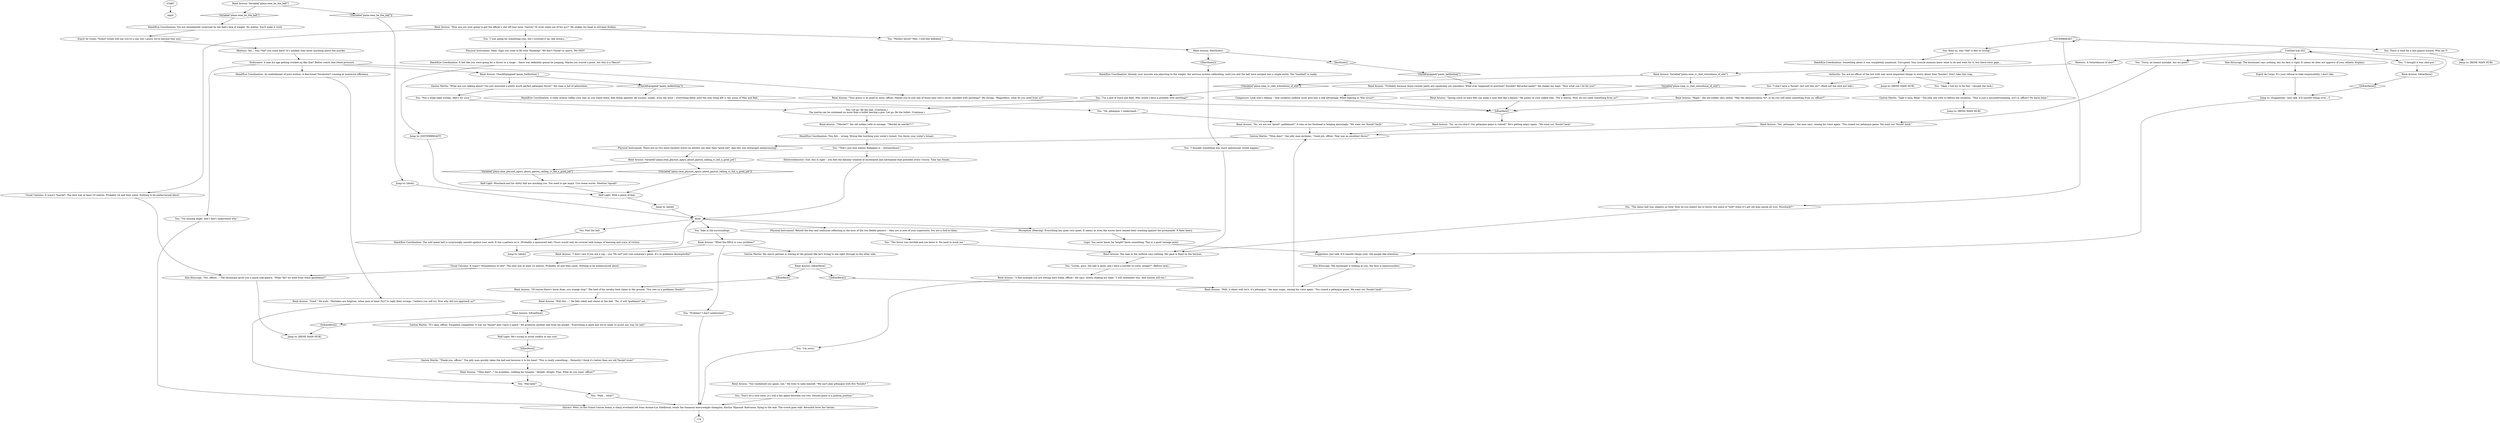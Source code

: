 # PLAZA / RENE PETANQUE
# René pétanque-ball RC.
# ==================================================
digraph G {
	  0 [label="START"];
	  1 [label="input"];
	  2 [label="Hand/Eye Coordination: Something about it was completely unnatural. Corrupted. Your muscle memory knew what to do and went for it, but there were gaps..."];
	  3 [label="René Arnoux: \"A fine example you are setting here today, officer.\" He says, slowly shaking his head. \"I will remember this. And Gaston will too.\""];
	  4 [label="Jump to: [Suggestion: \"Just talk. It'll smooth things over...\"]"];
	  5 [label="Esprit de Corps: It's your refusal to take responsibility I don't like."];
	  6 [label="René Arnoux: \"*Mon dieu*...\" he mumbles, rubbing his temples. \"Alright. Alright. Fine. What do you want, officer?\""];
	  7 [label="René Arnoux: Variable[\"plaza.rene_be_the_ball\"]"];
	  8 [label="Variable[\"plaza.rene_be_the_ball\"]", shape=diamond];
	  9 [label="!(Variable[\"plaza.rene_be_the_ball\"])", shape=diamond];
	  10 [label="You: \"Problem? I don't understand.\""];
	  11 [label="Hand/Eye Coordination: You are immediately surprised by the ball's lack of weight. No matter. You'll make it work."];
	  12 [label="You: \"Sorry, an honest mistake. Are we good?\""];
	  13 [label="Half Light: He's trying to avoid conflict at any cost."];
	  14 [label="You: \"I don't have a *boule*, but will this do?\" (Hold out the shot put ball.)"];
	  15 [label="ahub"];
	  16 [label="You: Feel the ball."];
	  17 [label="Jump to: [RENE MAIN HUB]"];
	  18 [label="René Arnoux: Variable[\"plaza.rene_physint_agnry_about_gaston_calling_rc_fail_a_good_job\"]"];
	  19 [label="Variable[\"plaza.rene_physint_agnry_about_gaston_calling_rc_fail_a_good_job\"]", shape=diamond];
	  20 [label="!(Variable[\"plaza.rene_physint_agnry_about_gaston_calling_rc_fail_a_good_job\"])", shape=diamond];
	  21 [label="Hand/Eye Coordination: It felt like you were going for a thrust or a lunge -- there was definitely gonna be jumping. Maybe you scored a point, but this is a *fiasco*."];
	  22 [label="You: \"I'm sensing anger. And I don't understand why.\""];
	  23 [label="You: \"The damn ball was slippery as fuck! How do you expect me to throw this piece of *shit* when it's got old man spunk all over, Mossback?!\""];
	  24 [label="You: \"I was going for something cool, but I screwed it up, like always...\""];
	  25 [label="René Arnoux: IsKimHere()"];
	  26 [label="IsKimHere()", shape=diamond];
	  27 [label="!(IsKimHere())", shape=diamond];
	  28 [label="Composure: Look who's talking -- that cockatoo uniform must give him a real advantage. When fighting in *the circus*."];
	  29 [label="Hand/Eye Coordination: The cold metal ball is surprisingly smooth against your neck. It has a pattern on it. (Probably a sponsored ball.) Yours would only be covered with bumps of learning and scars of victory."];
	  30 [label="You: \"Okay, I will try to fix this.\" (Accept the task.)"];
	  31 [label="You: \"Perfect throw? Well, I still feel defeated.\""];
	  32 [label="You: Take in the surroundings."];
	  33 [label="René Arnoux: HasShoes()"];
	  34 [label="HasShoes()", shape=diamond];
	  35 [label="!(HasShoes())", shape=diamond];
	  36 [label="You: Hold on, why *did* it feel so wrong?"];
	  37 [label="Jump to: [SISTERBREAST]"];
	  38 [label="René Arnoux: \"*Merde*!\" the old soldier yells in outrage. \"*Bordel de merde*!!!\""];
	  39 [label="Suggestion: Just talk. It'll smooth things over. Old people like attention."];
	  40 [label="Physical Instrument: There are no two more harmful words an athlete can hear than *good job*. And this was downright embarrassing!"];
	  41 [label="Half Light: Mossback and his shitty ball are mocking you. You need to get angry. Use swear-words. Mention *spunk*."];
	  42 [label="You: \"I thought it was shot-put.\""];
	  43 [label="René Arnoux: \"Probably because those rooster pants are squeezing you senseless. What ever happened to practical? Durable? Revachol-made?\" He shakes his head. \"Now what can I do for you?\""];
	  44 [label="René Arnoux: Variable[\"plaza.rene_rc_rhet_whorehose_of_shit\"]"];
	  45 [label="Variable[\"plaza.rene_rc_rhet_whorehose_of_shit\"]", shape=diamond];
	  46 [label="!(Variable[\"plaza.rene_rc_rhet_whorehose_of_shit\"])", shape=diamond];
	  47 [label="René Arnoux: \"How are you ever going to get the officer's shit off your nose, Gaston? Or even climb out of his ass?\" He shakes his head in extreme disdain."];
	  48 [label="Jump to: [ahub]"];
	  49 [label="Rhetoric: Yes... why *did* you come here? It's unlikely they know anything about the murder."];
	  50 [label="You: \"Pee-tank?\""];
	  51 [label="Kim Kitsuragi: The lieutenant says nothing, but his face is rigid. It seems he does not approve of your athletic displays."];
	  52 [label="Gaston Martin: \"Thank you, officer.\" The jolly man quickly takes the ball and bounces it in his hand. \"This is really something... Honestly I think it's better than our old *boule* even!\""];
	  53 [label="René Arnoux: IsKimHere()"];
	  54 [label="IsKimHere()", shape=diamond];
	  55 [label="!(IsKimHere())", shape=diamond];
	  56 [label="Gaston Martin: \"It's okay, officer. Forgotten completely. It was my *boule* and I have a spare.\" He produces another ball from his pocket. \"Everything is good and we're ready to assist any way we can!\""];
	  57 [label="You: \"I'm sorry.\""];
	  58 [label="René Arnoux: \"Your guess is as good as mine, officer. Maybe you're just one of those men who's never satisfied with anything?\" He shrugs. \"Regardless, what do you need from us?\""];
	  59 [label="Hand/Eye Coordination: A chilly breeze ruffles your hair as you stand there, feet firmly planted. All sounds, smells, even the wind -- everything fades until the only thing left is the union of Man and Ball."];
	  60 [label="René Arnoux: \"What the HELL is your problem?\""];
	  61 [label="Kim Kitsuragi: \"Yes, officer...\" The lieutenant gives you a quick side-glance. \"What *do* we need from these gentlemen?\""];
	  62 [label="René Arnoux: \"No, no you don't! Our pétanque game is ruined!\" He's getting angry again. \"We want our *boule* back.\""];
	  63 [label="René Arnoux: \"No, we are not *good*, goddamnit!\" A vein on his forehead is bulging alarmingly. \"We want our *boule* back!\""];
	  64 [label="René Arnoux: \"Yes, pétanque,\" the man says, raising his voice again. \"You ruined our pétanque game. We want our *boule* back.\""];
	  65 [label="You: \"Wait... what?\""];
	  66 [label="René Arnoux: CheckEquipped(\"pants_bellbottom\")"];
	  67 [label="CheckEquipped(\"pants_bellbottom\")", shape=diamond];
	  68 [label="!(CheckEquipped(\"pants_bellbottom\"))", shape=diamond];
	  69 [label="Gaston Martin: \"What are you talking about? You just executed a pretty much perfect pétanque throw!\" His tone is full of admiration."];
	  70 [label="René Arnoux: The man in the uniform says nothing. His gaze is fixed on the horizon."];
	  71 [label="Physical Instrument: Yeah! Gaps you tried to fill with *thinking*. We don't *think* in sports. We *DO*!"];
	  72 [label="Authority: You are an officer of the law with way more important things to worry about than *boules*. Don't take this crap."];
	  73 [label="René Arnoux: \"Will this....\" He falls silent and stares at the ball. \"No, it will *goddamn* not...\""];
	  74 [label="René Arnoux: \"Right,\" the old soldier says slowly. \"Was the demonstration *it*, or do you still need something from us, officer?\""];
	  75 [label="Electrochemistry: God, this is right -- you feel the familiar tremble of excitement and adrenaline that precedes every victory. Time has frozen."];
	  76 [label="Esprit de Corps: *Some* would still say you're a cop, but I guess we're beyond that now."];
	  77 [label="You: \"The throw was terrible and you know it. No need to mock me.\""];
	  78 [label="You: There is time for a last glance inward. Who am I?"];
	  79 [label="Perception (Hearing): Everything has gone very quiet. It seems as even the waves have ceased their crashing against the promenade. It feels heavy."];
	  80 [label="René Arnoux: \"Well, it damn well isn't, it's pétanque,\" the man snaps, raising his voice again. \"You ruined a pétanque game. We want our *boule* back!\""];
	  81 [label="René Arnoux: IsKimHere()"];
	  82 [label="IsKimHere()", shape=diamond];
	  83 [label="!(IsKimHere())", shape=diamond];
	  84 [label="Untitled hub (02)"];
	  85 [label="You: \"Don't be a sore loser, it's still a fair game between you two. Second place is a podium position.\""];
	  86 [label="Hand/Eye Coordination: An embodiment of pure motion. A fine-tuned *locomotor* running at maximum efficiency."];
	  87 [label="Jump to: [RENE MAIN HUB]"];
	  88 [label="Logic: You never know, he *might* know something. This is a good vantage point."];
	  89 [label="Endurance: A man his age getting worked up like that? Better watch that blood pressure."];
	  90 [label="Visual Calculus: It wasn't *whorehouse of shit*. The shot was at least 23 metres. Probably 24 and then some. Nothing to be embarrassed about."];
	  91 [label="René Arnoux: \"Spring slush on bare feet can make a man feel like a failure.\" He points at your naked toes. \"For a reason. Now, do you need something from us?\""];
	  92 [label="Hand/Eye Coordination: Already your muscles are adjusting to the weight, the nervous system calibrating, until you and the ball have merged into a single entity. The *manball* is ready."];
	  93 [label="Jump to: [ahub]"];
	  94 [label="You: \"I thought something way more spectacular would happen.\""];
	  95 [label="SISTERBREAST"];
	  96 [label="Half Light: With a pinch of fear."];
	  97 [label="You: \"Not a weak right triceps, that's for sure.\""];
	  98 [label="René Arnoux: \"I don't care if you are a cop -- you *do not* just ruin someone's game. It's so goddamn disrespectful!\""];
	  99 [label="You: Let go. Be the ball. (Continue.)\nThe inertia can be contained no more than a bullet leaving a gun. Let go. Be the bullet. (Continue.)"];
	  100 [label="Physical Instrument: Behold the fear and confusion reflecting in the eyes of the two feeble geezers -- they are in awe of your superiority. You are a God to them."];
	  101 [label="René Arnoux: \"Good.\" He nods. \"Mistakes are forgiven, when men at least *try* to right their wrongs. I believe you will try. Now why did you approach us?\""];
	  102 [label="Gaston Martin: \"Take it easy, René.\" The jolly one tries to defuse the situation. \"This is just a misunderstanding, isn't it, officer? No harm done.\""];
	  103 [label="Gaston Martin: \"*Mon dieu*,\" the jolly man exclaims. \"Good job, officer. That was an excellent throw!\""];
	  104 [label="You: \"That's just how Johnny Ballgame is -- extraordinary.\""];
	  105 [label="Visual Calculus: It wasn't *merde*. The shot was at least 23 metres. Probably 24 and then some. Nothing to be embarrassed about."];
	  106 [label="You: \"I'm a god of track and field. Why would I have a problem with anything?\""];
	  107 [label="Gaston Martin: His merry partner is staring at the ground like he's trying to see right through to the other side."];
	  108 [label="You: \"Listen, guys, the ball is gone, and I have a murder to solve, alright?\" (Refuse task.)"];
	  109 [label="Jump to: [RENE MAIN HUB]"];
	  110 [label="Kim Kitsuragi: The lieutenant is looking at you. His face is expressionless."];
	  111 [label="René Arnoux: \"Of course there's harm done, you orange slug!\" The heel of his cavalry boot slams in the ground. \"You owe us a goddamn *boule*!\""];
	  112 [label="Jump to: [RENE MAIN HUB]"];
	  113 [label="René Arnoux: \"You vandalized our game, son.\" He tries to calm himself. \"We can't play pétanque with five *boules*.\""];
	  114 [label="Shivers: West, in the Grand Couron Arena, a sharp overhand left from Arsène-Luc Edelbrock, sends the Samaran heavyweight champion, Kostya 'Mjasnok' Koštunica, flying to the mat. The crowd goes wild. Revachol loves her heroes."];
	  115 [label="You: \"Oh, pétanque, I understand...\""];
	  116 [label="Rhetoric: A *whorehouse of shit*?"];
	  117 [label="Hand/Eye Coordination: This felt... wrong. Wrong like touching your sister's breast. You threw your sister's breast."];
	  118 [label="Jump to: [ahub]"];
	  0 -> 1
	  2 -> 72
	  3 -> 57
	  4 -> 39
	  5 -> 4
	  6 -> 50
	  7 -> 8
	  7 -> 9
	  8 -> 11
	  9 -> 118
	  10 -> 114
	  11 -> 76
	  12 -> 64
	  13 -> 82
	  14 -> 74
	  15 -> 16
	  15 -> 32
	  15 -> 100
	  15 -> 79
	  16 -> 29
	  18 -> 19
	  18 -> 20
	  19 -> 41
	  20 -> 96
	  21 -> 37
	  22 -> 114
	  23 -> 70
	  24 -> 71
	  25 -> 26
	  25 -> 27
	  26 -> 111
	  27 -> 80
	  28 -> 54
	  29 -> 93
	  30 -> 102
	  31 -> 33
	  32 -> 60
	  33 -> 34
	  33 -> 35
	  34 -> 67
	  35 -> 92
	  36 -> 2
	  37 -> 96
	  38 -> 117
	  39 -> 110
	  40 -> 18
	  41 -> 96
	  42 -> 81
	  43 -> 28
	  44 -> 45
	  44 -> 46
	  45 -> 91
	  46 -> 106
	  47 -> 24
	  47 -> 105
	  47 -> 31
	  48 -> 15
	  49 -> 89
	  50 -> 65
	  51 -> 5
	  52 -> 6
	  53 -> 56
	  53 -> 55
	  54 -> 62
	  55 -> 17
	  56 -> 13
	  57 -> 114
	  58 -> 54
	  59 -> 115
	  60 -> 107
	  60 -> 98
	  60 -> 10
	  61 -> 17
	  62 -> 103
	  63 -> 103
	  64 -> 103
	  65 -> 114
	  66 -> 68
	  66 -> 69
	  67 -> 43
	  68 -> 59
	  69 -> 97
	  70 -> 108
	  71 -> 21
	  72 -> 109
	  72 -> 14
	  72 -> 30
	  73 -> 53
	  74 -> 54
	  75 -> 15
	  76 -> 49
	  77 -> 70
	  78 -> 87
	  79 -> 88
	  80 -> 103
	  81 -> 83
	  81 -> 84
	  82 -> 52
	  83 -> 4
	  84 -> 116
	  84 -> 42
	  84 -> 51
	  84 -> 12
	  85 -> 114
	  86 -> 101
	  88 -> 39
	  89 -> 86
	  89 -> 58
	  89 -> 66
	  89 -> 22
	  90 -> 61
	  91 -> 54
	  92 -> 94
	  93 -> 15
	  94 -> 70
	  95 -> 36
	  95 -> 23
	  95 -> 78
	  95 -> 95
	  96 -> 48
	  97 -> 99
	  98 -> 90
	  99 -> 38
	  100 -> 77
	  101 -> 50
	  102 -> 112
	  103 -> 40
	  104 -> 75
	  105 -> 61
	  106 -> 99
	  107 -> 25
	  108 -> 3
	  110 -> 80
	  111 -> 73
	  113 -> 85
	  114 -> 119
	  115 -> 63
	  116 -> 44
	  117 -> 104
	  118 -> 15
}

